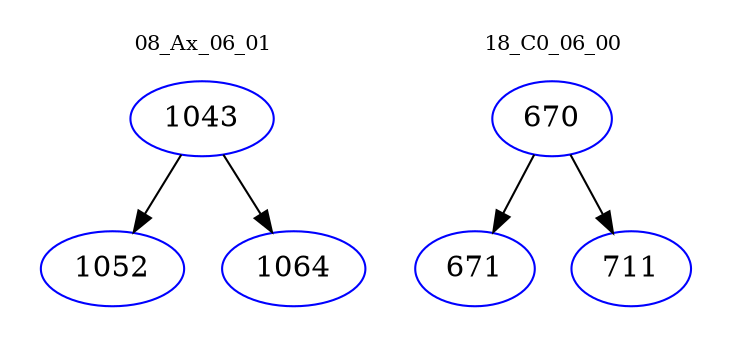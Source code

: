 digraph{
subgraph cluster_0 {
color = white
label = "08_Ax_06_01";
fontsize=10;
T0_1043 [label="1043", color="blue"]
T0_1043 -> T0_1052 [color="black"]
T0_1052 [label="1052", color="blue"]
T0_1043 -> T0_1064 [color="black"]
T0_1064 [label="1064", color="blue"]
}
subgraph cluster_1 {
color = white
label = "18_C0_06_00";
fontsize=10;
T1_670 [label="670", color="blue"]
T1_670 -> T1_671 [color="black"]
T1_671 [label="671", color="blue"]
T1_670 -> T1_711 [color="black"]
T1_711 [label="711", color="blue"]
}
}
